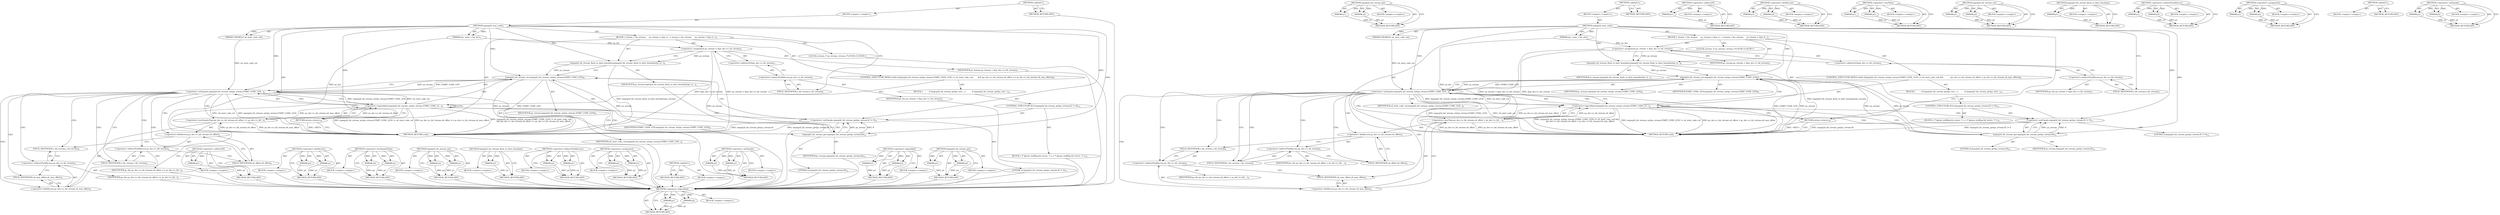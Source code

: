 digraph "&lt;operator&gt;.notEquals" {
vulnerable_89 [label=<(METHOD,&lt;operator&gt;.logicalAnd)>];
vulnerable_90 [label=<(PARAM,p1)>];
vulnerable_91 [label=<(PARAM,p2)>];
vulnerable_92 [label=<(BLOCK,&lt;empty&gt;,&lt;empty&gt;)>];
vulnerable_93 [label=<(METHOD_RETURN,ANY)>];
vulnerable_114 [label=<(METHOD,impeg2d_bit_stream_get)>];
vulnerable_115 [label=<(PARAM,p1)>];
vulnerable_116 [label=<(PARAM,p2)>];
vulnerable_117 [label=<(BLOCK,&lt;empty&gt;,&lt;empty&gt;)>];
vulnerable_118 [label=<(METHOD_RETURN,ANY)>];
vulnerable_6 [label=<(METHOD,&lt;global&gt;)<SUB>1</SUB>>];
vulnerable_7 [label=<(BLOCK,&lt;empty&gt;,&lt;empty&gt;)<SUB>1</SUB>>];
vulnerable_8 [label=<(METHOD,impeg2d_next_code)<SUB>1</SUB>>];
vulnerable_9 [label=<(PARAM,dec_state_t *ps_dec)<SUB>1</SUB>>];
vulnerable_10 [label=<(PARAM,UWORD32 u4_start_code_val)<SUB>1</SUB>>];
vulnerable_11 [label=<(BLOCK,{
 stream_t *ps_stream;

     ps_stream = &amp;ps_d...,{
 stream_t *ps_stream;

     ps_stream = &amp;ps_d...)<SUB>2</SUB>>];
vulnerable_12 [label="<(LOCAL,stream_t* ps_stream: stream_t*)<SUB>3</SUB>>"];
vulnerable_13 [label=<(&lt;operator&gt;.assignment,ps_stream = &amp;ps_dec-&gt;s_bit_stream)<SUB>5</SUB>>];
vulnerable_14 [label=<(IDENTIFIER,ps_stream,ps_stream = &amp;ps_dec-&gt;s_bit_stream)<SUB>5</SUB>>];
vulnerable_15 [label=<(&lt;operator&gt;.addressOf,&amp;ps_dec-&gt;s_bit_stream)<SUB>5</SUB>>];
vulnerable_16 [label=<(&lt;operator&gt;.indirectFieldAccess,ps_dec-&gt;s_bit_stream)<SUB>5</SUB>>];
vulnerable_17 [label=<(IDENTIFIER,ps_dec,ps_stream = &amp;ps_dec-&gt;s_bit_stream)<SUB>5</SUB>>];
vulnerable_18 [label=<(FIELD_IDENTIFIER,s_bit_stream,s_bit_stream)<SUB>5</SUB>>];
vulnerable_19 [label=<(impeg2d_bit_stream_flush_to_byte_boundary,impeg2d_bit_stream_flush_to_byte_boundary(ps_st...)<SUB>6</SUB>>];
vulnerable_20 [label=<(IDENTIFIER,ps_stream,impeg2d_bit_stream_flush_to_byte_boundary(ps_st...)<SUB>6</SUB>>];
vulnerable_21 [label=<(CONTROL_STRUCTURE,WHILE,while ((impeg2d_bit_stream_nxt(ps_stream,START_CODE_LEN) != u4_start_code_val)
        &amp;&amp; (ps_dec-&gt;s_bit_stream.u4_offset &lt;= ps_dec-&gt;s_bit_stream.u4_max_offset)))<SUB>8</SUB>>];
vulnerable_22 [label=<(&lt;operator&gt;.logicalAnd,(impeg2d_bit_stream_nxt(ps_stream,START_CODE_LE...)<SUB>8</SUB>>];
vulnerable_23 [label=<(&lt;operator&gt;.notEquals,impeg2d_bit_stream_nxt(ps_stream,START_CODE_LEN...)<SUB>8</SUB>>];
vulnerable_24 [label=<(impeg2d_bit_stream_nxt,impeg2d_bit_stream_nxt(ps_stream,START_CODE_LEN))<SUB>8</SUB>>];
vulnerable_25 [label=<(IDENTIFIER,ps_stream,impeg2d_bit_stream_nxt(ps_stream,START_CODE_LEN))<SUB>8</SUB>>];
vulnerable_26 [label=<(IDENTIFIER,START_CODE_LEN,impeg2d_bit_stream_nxt(ps_stream,START_CODE_LEN))<SUB>8</SUB>>];
vulnerable_27 [label=<(IDENTIFIER,u4_start_code_val,impeg2d_bit_stream_nxt(ps_stream,START_CODE_LEN...)<SUB>8</SUB>>];
vulnerable_28 [label=<(&lt;operator&gt;.lessEqualsThan,ps_dec-&gt;s_bit_stream.u4_offset &lt;= ps_dec-&gt;s_bit...)<SUB>9</SUB>>];
vulnerable_29 [label=<(&lt;operator&gt;.fieldAccess,ps_dec-&gt;s_bit_stream.u4_offset)<SUB>9</SUB>>];
vulnerable_30 [label=<(&lt;operator&gt;.indirectFieldAccess,ps_dec-&gt;s_bit_stream)<SUB>9</SUB>>];
vulnerable_31 [label=<(IDENTIFIER,ps_dec,ps_dec-&gt;s_bit_stream.u4_offset &lt;= ps_dec-&gt;s_bit...)<SUB>9</SUB>>];
vulnerable_32 [label=<(FIELD_IDENTIFIER,s_bit_stream,s_bit_stream)<SUB>9</SUB>>];
vulnerable_33 [label=<(FIELD_IDENTIFIER,u4_offset,u4_offset)<SUB>9</SUB>>];
vulnerable_34 [label=<(&lt;operator&gt;.fieldAccess,ps_dec-&gt;s_bit_stream.u4_max_offset)<SUB>9</SUB>>];
vulnerable_35 [label=<(&lt;operator&gt;.indirectFieldAccess,ps_dec-&gt;s_bit_stream)<SUB>9</SUB>>];
vulnerable_36 [label=<(IDENTIFIER,ps_dec,ps_dec-&gt;s_bit_stream.u4_offset &lt;= ps_dec-&gt;s_bit...)<SUB>9</SUB>>];
vulnerable_37 [label=<(FIELD_IDENTIFIER,s_bit_stream,s_bit_stream)<SUB>9</SUB>>];
vulnerable_38 [label=<(FIELD_IDENTIFIER,u4_max_offset,u4_max_offset)<SUB>9</SUB>>];
vulnerable_39 [label=<(BLOCK,{
 
         if (impeg2d_bit_stream_get(ps_stre...,{
 
         if (impeg2d_bit_stream_get(ps_stre...)<SUB>10</SUB>>];
vulnerable_40 [label=<(CONTROL_STRUCTURE,IF,if (impeg2d_bit_stream_get(ps_stream,8) != 0))<SUB>12</SUB>>];
vulnerable_41 [label=<(&lt;operator&gt;.notEquals,impeg2d_bit_stream_get(ps_stream,8) != 0)<SUB>12</SUB>>];
vulnerable_42 [label=<(impeg2d_bit_stream_get,impeg2d_bit_stream_get(ps_stream,8))<SUB>12</SUB>>];
vulnerable_43 [label=<(IDENTIFIER,ps_stream,impeg2d_bit_stream_get(ps_stream,8))<SUB>12</SUB>>];
vulnerable_44 [label=<(LITERAL,8,impeg2d_bit_stream_get(ps_stream,8))<SUB>12</SUB>>];
vulnerable_45 [label=<(LITERAL,0,impeg2d_bit_stream_get(ps_stream,8) != 0)<SUB>12</SUB>>];
vulnerable_46 [label=<(BLOCK,{
 /* Ignore stuffing bit errors. */
 },{
 /* Ignore stuffing bit errors. */
 })<SUB>13</SUB>>];
vulnerable_47 [label=<(RETURN,return;,return;)<SUB>18</SUB>>];
vulnerable_48 [label=<(METHOD_RETURN,void)<SUB>1</SUB>>];
vulnerable_50 [label=<(METHOD_RETURN,ANY)<SUB>1</SUB>>];
vulnerable_76 [label=<(METHOD,&lt;operator&gt;.addressOf)>];
vulnerable_77 [label=<(PARAM,p1)>];
vulnerable_78 [label=<(BLOCK,&lt;empty&gt;,&lt;empty&gt;)>];
vulnerable_79 [label=<(METHOD_RETURN,ANY)>];
vulnerable_109 [label=<(METHOD,&lt;operator&gt;.fieldAccess)>];
vulnerable_110 [label=<(PARAM,p1)>];
vulnerable_111 [label=<(PARAM,p2)>];
vulnerable_112 [label=<(BLOCK,&lt;empty&gt;,&lt;empty&gt;)>];
vulnerable_113 [label=<(METHOD_RETURN,ANY)>];
vulnerable_104 [label=<(METHOD,&lt;operator&gt;.lessEqualsThan)>];
vulnerable_105 [label=<(PARAM,p1)>];
vulnerable_106 [label=<(PARAM,p2)>];
vulnerable_107 [label=<(BLOCK,&lt;empty&gt;,&lt;empty&gt;)>];
vulnerable_108 [label=<(METHOD_RETURN,ANY)>];
vulnerable_99 [label=<(METHOD,impeg2d_bit_stream_nxt)>];
vulnerable_100 [label=<(PARAM,p1)>];
vulnerable_101 [label=<(PARAM,p2)>];
vulnerable_102 [label=<(BLOCK,&lt;empty&gt;,&lt;empty&gt;)>];
vulnerable_103 [label=<(METHOD_RETURN,ANY)>];
vulnerable_85 [label=<(METHOD,impeg2d_bit_stream_flush_to_byte_boundary)>];
vulnerable_86 [label=<(PARAM,p1)>];
vulnerable_87 [label=<(BLOCK,&lt;empty&gt;,&lt;empty&gt;)>];
vulnerable_88 [label=<(METHOD_RETURN,ANY)>];
vulnerable_80 [label=<(METHOD,&lt;operator&gt;.indirectFieldAccess)>];
vulnerable_81 [label=<(PARAM,p1)>];
vulnerable_82 [label=<(PARAM,p2)>];
vulnerable_83 [label=<(BLOCK,&lt;empty&gt;,&lt;empty&gt;)>];
vulnerable_84 [label=<(METHOD_RETURN,ANY)>];
vulnerable_71 [label=<(METHOD,&lt;operator&gt;.assignment)>];
vulnerable_72 [label=<(PARAM,p1)>];
vulnerable_73 [label=<(PARAM,p2)>];
vulnerable_74 [label=<(BLOCK,&lt;empty&gt;,&lt;empty&gt;)>];
vulnerable_75 [label=<(METHOD_RETURN,ANY)>];
vulnerable_65 [label=<(METHOD,&lt;global&gt;)<SUB>1</SUB>>];
vulnerable_66 [label=<(BLOCK,&lt;empty&gt;,&lt;empty&gt;)>];
vulnerable_67 [label=<(METHOD_RETURN,ANY)>];
vulnerable_94 [label=<(METHOD,&lt;operator&gt;.notEquals)>];
vulnerable_95 [label=<(PARAM,p1)>];
vulnerable_96 [label=<(PARAM,p2)>];
vulnerable_97 [label=<(BLOCK,&lt;empty&gt;,&lt;empty&gt;)>];
vulnerable_98 [label=<(METHOD_RETURN,ANY)>];
fixed_89 [label=<(METHOD,&lt;operator&gt;.logicalAnd)>];
fixed_90 [label=<(PARAM,p1)>];
fixed_91 [label=<(PARAM,p2)>];
fixed_92 [label=<(BLOCK,&lt;empty&gt;,&lt;empty&gt;)>];
fixed_93 [label=<(METHOD_RETURN,ANY)>];
fixed_114 [label=<(METHOD,impeg2d_bit_stream_get)>];
fixed_115 [label=<(PARAM,p1)>];
fixed_116 [label=<(PARAM,p2)>];
fixed_117 [label=<(BLOCK,&lt;empty&gt;,&lt;empty&gt;)>];
fixed_118 [label=<(METHOD_RETURN,ANY)>];
fixed_6 [label=<(METHOD,&lt;global&gt;)<SUB>1</SUB>>];
fixed_7 [label=<(BLOCK,&lt;empty&gt;,&lt;empty&gt;)<SUB>1</SUB>>];
fixed_8 [label=<(METHOD,impeg2d_next_code)<SUB>1</SUB>>];
fixed_9 [label=<(PARAM,dec_state_t *ps_dec)<SUB>1</SUB>>];
fixed_10 [label=<(PARAM,UWORD32 u4_start_code_val)<SUB>1</SUB>>];
fixed_11 [label=<(BLOCK,{
 stream_t *ps_stream;

     ps_stream = &amp;ps_d...,{
 stream_t *ps_stream;

     ps_stream = &amp;ps_d...)<SUB>2</SUB>>];
fixed_12 [label="<(LOCAL,stream_t* ps_stream: stream_t*)<SUB>3</SUB>>"];
fixed_13 [label=<(&lt;operator&gt;.assignment,ps_stream = &amp;ps_dec-&gt;s_bit_stream)<SUB>5</SUB>>];
fixed_14 [label=<(IDENTIFIER,ps_stream,ps_stream = &amp;ps_dec-&gt;s_bit_stream)<SUB>5</SUB>>];
fixed_15 [label=<(&lt;operator&gt;.addressOf,&amp;ps_dec-&gt;s_bit_stream)<SUB>5</SUB>>];
fixed_16 [label=<(&lt;operator&gt;.indirectFieldAccess,ps_dec-&gt;s_bit_stream)<SUB>5</SUB>>];
fixed_17 [label=<(IDENTIFIER,ps_dec,ps_stream = &amp;ps_dec-&gt;s_bit_stream)<SUB>5</SUB>>];
fixed_18 [label=<(FIELD_IDENTIFIER,s_bit_stream,s_bit_stream)<SUB>5</SUB>>];
fixed_19 [label=<(impeg2d_bit_stream_flush_to_byte_boundary,impeg2d_bit_stream_flush_to_byte_boundary(ps_st...)<SUB>6</SUB>>];
fixed_20 [label=<(IDENTIFIER,ps_stream,impeg2d_bit_stream_flush_to_byte_boundary(ps_st...)<SUB>6</SUB>>];
fixed_21 [label=<(CONTROL_STRUCTURE,WHILE,while ((impeg2d_bit_stream_nxt(ps_stream,START_CODE_LEN) != u4_start_code_val) &amp;&amp;
            (ps_dec-&gt;s_bit_stream.u4_offset &lt; ps_dec-&gt;s_bit_stream.u4_max_offset)))<SUB>8</SUB>>];
fixed_22 [label=<(&lt;operator&gt;.logicalAnd,(impeg2d_bit_stream_nxt(ps_stream,START_CODE_LE...)<SUB>8</SUB>>];
fixed_23 [label=<(&lt;operator&gt;.notEquals,impeg2d_bit_stream_nxt(ps_stream,START_CODE_LEN...)<SUB>8</SUB>>];
fixed_24 [label=<(impeg2d_bit_stream_nxt,impeg2d_bit_stream_nxt(ps_stream,START_CODE_LEN))<SUB>8</SUB>>];
fixed_25 [label=<(IDENTIFIER,ps_stream,impeg2d_bit_stream_nxt(ps_stream,START_CODE_LEN))<SUB>8</SUB>>];
fixed_26 [label=<(IDENTIFIER,START_CODE_LEN,impeg2d_bit_stream_nxt(ps_stream,START_CODE_LEN))<SUB>8</SUB>>];
fixed_27 [label=<(IDENTIFIER,u4_start_code_val,impeg2d_bit_stream_nxt(ps_stream,START_CODE_LEN...)<SUB>8</SUB>>];
fixed_28 [label=<(&lt;operator&gt;.lessThan,ps_dec-&gt;s_bit_stream.u4_offset &lt; ps_dec-&gt;s_bit_...)<SUB>9</SUB>>];
fixed_29 [label=<(&lt;operator&gt;.fieldAccess,ps_dec-&gt;s_bit_stream.u4_offset)<SUB>9</SUB>>];
fixed_30 [label=<(&lt;operator&gt;.indirectFieldAccess,ps_dec-&gt;s_bit_stream)<SUB>9</SUB>>];
fixed_31 [label=<(IDENTIFIER,ps_dec,ps_dec-&gt;s_bit_stream.u4_offset &lt; ps_dec-&gt;s_bit_...)<SUB>9</SUB>>];
fixed_32 [label=<(FIELD_IDENTIFIER,s_bit_stream,s_bit_stream)<SUB>9</SUB>>];
fixed_33 [label=<(FIELD_IDENTIFIER,u4_offset,u4_offset)<SUB>9</SUB>>];
fixed_34 [label=<(&lt;operator&gt;.fieldAccess,ps_dec-&gt;s_bit_stream.u4_max_offset)<SUB>9</SUB>>];
fixed_35 [label=<(&lt;operator&gt;.indirectFieldAccess,ps_dec-&gt;s_bit_stream)<SUB>9</SUB>>];
fixed_36 [label=<(IDENTIFIER,ps_dec,ps_dec-&gt;s_bit_stream.u4_offset &lt; ps_dec-&gt;s_bit_...)<SUB>9</SUB>>];
fixed_37 [label=<(FIELD_IDENTIFIER,s_bit_stream,s_bit_stream)<SUB>9</SUB>>];
fixed_38 [label=<(FIELD_IDENTIFIER,u4_max_offset,u4_max_offset)<SUB>9</SUB>>];
fixed_39 [label=<(BLOCK,{
 
         if (impeg2d_bit_stream_get(ps_stre...,{
 
         if (impeg2d_bit_stream_get(ps_stre...)<SUB>10</SUB>>];
fixed_40 [label=<(CONTROL_STRUCTURE,IF,if (impeg2d_bit_stream_get(ps_stream,8) != 0))<SUB>12</SUB>>];
fixed_41 [label=<(&lt;operator&gt;.notEquals,impeg2d_bit_stream_get(ps_stream,8) != 0)<SUB>12</SUB>>];
fixed_42 [label=<(impeg2d_bit_stream_get,impeg2d_bit_stream_get(ps_stream,8))<SUB>12</SUB>>];
fixed_43 [label=<(IDENTIFIER,ps_stream,impeg2d_bit_stream_get(ps_stream,8))<SUB>12</SUB>>];
fixed_44 [label=<(LITERAL,8,impeg2d_bit_stream_get(ps_stream,8))<SUB>12</SUB>>];
fixed_45 [label=<(LITERAL,0,impeg2d_bit_stream_get(ps_stream,8) != 0)<SUB>12</SUB>>];
fixed_46 [label=<(BLOCK,{
 /* Ignore stuffing bit errors. */
 },{
 /* Ignore stuffing bit errors. */
 })<SUB>13</SUB>>];
fixed_47 [label=<(RETURN,return;,return;)<SUB>18</SUB>>];
fixed_48 [label=<(METHOD_RETURN,void)<SUB>1</SUB>>];
fixed_50 [label=<(METHOD_RETURN,ANY)<SUB>1</SUB>>];
fixed_76 [label=<(METHOD,&lt;operator&gt;.addressOf)>];
fixed_77 [label=<(PARAM,p1)>];
fixed_78 [label=<(BLOCK,&lt;empty&gt;,&lt;empty&gt;)>];
fixed_79 [label=<(METHOD_RETURN,ANY)>];
fixed_109 [label=<(METHOD,&lt;operator&gt;.fieldAccess)>];
fixed_110 [label=<(PARAM,p1)>];
fixed_111 [label=<(PARAM,p2)>];
fixed_112 [label=<(BLOCK,&lt;empty&gt;,&lt;empty&gt;)>];
fixed_113 [label=<(METHOD_RETURN,ANY)>];
fixed_104 [label=<(METHOD,&lt;operator&gt;.lessThan)>];
fixed_105 [label=<(PARAM,p1)>];
fixed_106 [label=<(PARAM,p2)>];
fixed_107 [label=<(BLOCK,&lt;empty&gt;,&lt;empty&gt;)>];
fixed_108 [label=<(METHOD_RETURN,ANY)>];
fixed_99 [label=<(METHOD,impeg2d_bit_stream_nxt)>];
fixed_100 [label=<(PARAM,p1)>];
fixed_101 [label=<(PARAM,p2)>];
fixed_102 [label=<(BLOCK,&lt;empty&gt;,&lt;empty&gt;)>];
fixed_103 [label=<(METHOD_RETURN,ANY)>];
fixed_85 [label=<(METHOD,impeg2d_bit_stream_flush_to_byte_boundary)>];
fixed_86 [label=<(PARAM,p1)>];
fixed_87 [label=<(BLOCK,&lt;empty&gt;,&lt;empty&gt;)>];
fixed_88 [label=<(METHOD_RETURN,ANY)>];
fixed_80 [label=<(METHOD,&lt;operator&gt;.indirectFieldAccess)>];
fixed_81 [label=<(PARAM,p1)>];
fixed_82 [label=<(PARAM,p2)>];
fixed_83 [label=<(BLOCK,&lt;empty&gt;,&lt;empty&gt;)>];
fixed_84 [label=<(METHOD_RETURN,ANY)>];
fixed_71 [label=<(METHOD,&lt;operator&gt;.assignment)>];
fixed_72 [label=<(PARAM,p1)>];
fixed_73 [label=<(PARAM,p2)>];
fixed_74 [label=<(BLOCK,&lt;empty&gt;,&lt;empty&gt;)>];
fixed_75 [label=<(METHOD_RETURN,ANY)>];
fixed_65 [label=<(METHOD,&lt;global&gt;)<SUB>1</SUB>>];
fixed_66 [label=<(BLOCK,&lt;empty&gt;,&lt;empty&gt;)>];
fixed_67 [label=<(METHOD_RETURN,ANY)>];
fixed_94 [label=<(METHOD,&lt;operator&gt;.notEquals)>];
fixed_95 [label=<(PARAM,p1)>];
fixed_96 [label=<(PARAM,p2)>];
fixed_97 [label=<(BLOCK,&lt;empty&gt;,&lt;empty&gt;)>];
fixed_98 [label=<(METHOD_RETURN,ANY)>];
vulnerable_89 -> vulnerable_90  [key=0, label="AST: "];
vulnerable_89 -> vulnerable_90  [key=1, label="DDG: "];
vulnerable_89 -> vulnerable_92  [key=0, label="AST: "];
vulnerable_89 -> vulnerable_91  [key=0, label="AST: "];
vulnerable_89 -> vulnerable_91  [key=1, label="DDG: "];
vulnerable_89 -> vulnerable_93  [key=0, label="AST: "];
vulnerable_89 -> vulnerable_93  [key=1, label="CFG: "];
vulnerable_90 -> vulnerable_93  [key=0, label="DDG: p1"];
vulnerable_91 -> vulnerable_93  [key=0, label="DDG: p2"];
vulnerable_92 -> fixed_89  [key=0];
vulnerable_93 -> fixed_89  [key=0];
vulnerable_114 -> vulnerable_115  [key=0, label="AST: "];
vulnerable_114 -> vulnerable_115  [key=1, label="DDG: "];
vulnerable_114 -> vulnerable_117  [key=0, label="AST: "];
vulnerable_114 -> vulnerable_116  [key=0, label="AST: "];
vulnerable_114 -> vulnerable_116  [key=1, label="DDG: "];
vulnerable_114 -> vulnerable_118  [key=0, label="AST: "];
vulnerable_114 -> vulnerable_118  [key=1, label="CFG: "];
vulnerable_115 -> vulnerable_118  [key=0, label="DDG: p1"];
vulnerable_116 -> vulnerable_118  [key=0, label="DDG: p2"];
vulnerable_117 -> fixed_89  [key=0];
vulnerable_118 -> fixed_89  [key=0];
vulnerable_6 -> vulnerable_7  [key=0, label="AST: "];
vulnerable_6 -> vulnerable_50  [key=0, label="AST: "];
vulnerable_6 -> vulnerable_50  [key=1, label="CFG: "];
vulnerable_7 -> vulnerable_8  [key=0, label="AST: "];
vulnerable_8 -> vulnerable_9  [key=0, label="AST: "];
vulnerable_8 -> vulnerable_9  [key=1, label="DDG: "];
vulnerable_8 -> vulnerable_10  [key=0, label="AST: "];
vulnerable_8 -> vulnerable_10  [key=1, label="DDG: "];
vulnerable_8 -> vulnerable_11  [key=0, label="AST: "];
vulnerable_8 -> vulnerable_48  [key=0, label="AST: "];
vulnerable_8 -> vulnerable_18  [key=0, label="CFG: "];
vulnerable_8 -> vulnerable_47  [key=0, label="DDG: "];
vulnerable_8 -> vulnerable_19  [key=0, label="DDG: "];
vulnerable_8 -> vulnerable_23  [key=0, label="DDG: "];
vulnerable_8 -> vulnerable_24  [key=0, label="DDG: "];
vulnerable_8 -> vulnerable_41  [key=0, label="DDG: "];
vulnerable_8 -> vulnerable_42  [key=0, label="DDG: "];
vulnerable_9 -> vulnerable_48  [key=0, label="DDG: ps_dec"];
vulnerable_9 -> vulnerable_13  [key=0, label="DDG: ps_dec"];
vulnerable_10 -> vulnerable_23  [key=0, label="DDG: u4_start_code_val"];
vulnerable_11 -> vulnerable_12  [key=0, label="AST: "];
vulnerable_11 -> vulnerable_13  [key=0, label="AST: "];
vulnerable_11 -> vulnerable_19  [key=0, label="AST: "];
vulnerable_11 -> vulnerable_21  [key=0, label="AST: "];
vulnerable_11 -> vulnerable_47  [key=0, label="AST: "];
vulnerable_12 -> fixed_89  [key=0];
vulnerable_13 -> vulnerable_14  [key=0, label="AST: "];
vulnerable_13 -> vulnerable_15  [key=0, label="AST: "];
vulnerable_13 -> vulnerable_19  [key=0, label="CFG: "];
vulnerable_13 -> vulnerable_19  [key=1, label="DDG: ps_stream"];
vulnerable_13 -> vulnerable_48  [key=0, label="DDG: &amp;ps_dec-&gt;s_bit_stream"];
vulnerable_13 -> vulnerable_48  [key=1, label="DDG: ps_stream = &amp;ps_dec-&gt;s_bit_stream"];
vulnerable_14 -> fixed_89  [key=0];
vulnerable_15 -> vulnerable_16  [key=0, label="AST: "];
vulnerable_15 -> vulnerable_13  [key=0, label="CFG: "];
vulnerable_16 -> vulnerable_17  [key=0, label="AST: "];
vulnerable_16 -> vulnerable_18  [key=0, label="AST: "];
vulnerable_16 -> vulnerable_15  [key=0, label="CFG: "];
vulnerable_17 -> fixed_89  [key=0];
vulnerable_18 -> vulnerable_16  [key=0, label="CFG: "];
vulnerable_19 -> vulnerable_20  [key=0, label="AST: "];
vulnerable_19 -> vulnerable_24  [key=0, label="CFG: "];
vulnerable_19 -> vulnerable_24  [key=1, label="DDG: ps_stream"];
vulnerable_19 -> vulnerable_48  [key=0, label="DDG: impeg2d_bit_stream_flush_to_byte_boundary(ps_stream)"];
vulnerable_20 -> fixed_89  [key=0];
vulnerable_21 -> vulnerable_22  [key=0, label="AST: "];
vulnerable_21 -> vulnerable_39  [key=0, label="AST: "];
vulnerable_22 -> vulnerable_23  [key=0, label="AST: "];
vulnerable_22 -> vulnerable_23  [key=1, label="CDG: "];
vulnerable_22 -> vulnerable_28  [key=0, label="AST: "];
vulnerable_22 -> vulnerable_47  [key=0, label="CFG: "];
vulnerable_22 -> vulnerable_42  [key=0, label="CFG: "];
vulnerable_22 -> vulnerable_42  [key=1, label="CDG: "];
vulnerable_22 -> vulnerable_48  [key=0, label="DDG: impeg2d_bit_stream_nxt(ps_stream,START_CODE_LEN) != u4_start_code_val"];
vulnerable_22 -> vulnerable_48  [key=1, label="DDG: ps_dec-&gt;s_bit_stream.u4_offset &lt;= ps_dec-&gt;s_bit_stream.u4_max_offset"];
vulnerable_22 -> vulnerable_48  [key=2, label="DDG: (impeg2d_bit_stream_nxt(ps_stream,START_CODE_LEN) != u4_start_code_val)
        &amp;&amp; (ps_dec-&gt;s_bit_stream.u4_offset &lt;= ps_dec-&gt;s_bit_stream.u4_max_offset)"];
vulnerable_22 -> vulnerable_24  [key=0, label="CDG: "];
vulnerable_22 -> vulnerable_22  [key=0, label="CDG: "];
vulnerable_22 -> vulnerable_41  [key=0, label="CDG: "];
vulnerable_23 -> vulnerable_24  [key=0, label="AST: "];
vulnerable_23 -> vulnerable_27  [key=0, label="AST: "];
vulnerable_23 -> vulnerable_22  [key=0, label="CFG: "];
vulnerable_23 -> vulnerable_22  [key=1, label="DDG: impeg2d_bit_stream_nxt(ps_stream,START_CODE_LEN)"];
vulnerable_23 -> vulnerable_22  [key=2, label="DDG: u4_start_code_val"];
vulnerable_23 -> vulnerable_32  [key=0, label="CFG: "];
vulnerable_23 -> vulnerable_32  [key=1, label="CDG: "];
vulnerable_23 -> vulnerable_48  [key=0, label="DDG: impeg2d_bit_stream_nxt(ps_stream,START_CODE_LEN)"];
vulnerable_23 -> vulnerable_48  [key=1, label="DDG: u4_start_code_val"];
vulnerable_23 -> vulnerable_30  [key=0, label="CDG: "];
vulnerable_23 -> vulnerable_29  [key=0, label="CDG: "];
vulnerable_23 -> vulnerable_34  [key=0, label="CDG: "];
vulnerable_23 -> vulnerable_33  [key=0, label="CDG: "];
vulnerable_23 -> vulnerable_28  [key=0, label="CDG: "];
vulnerable_23 -> vulnerable_35  [key=0, label="CDG: "];
vulnerable_23 -> vulnerable_37  [key=0, label="CDG: "];
vulnerable_23 -> vulnerable_38  [key=0, label="CDG: "];
vulnerable_24 -> vulnerable_25  [key=0, label="AST: "];
vulnerable_24 -> vulnerable_26  [key=0, label="AST: "];
vulnerable_24 -> vulnerable_23  [key=0, label="CFG: "];
vulnerable_24 -> vulnerable_23  [key=1, label="DDG: ps_stream"];
vulnerable_24 -> vulnerable_23  [key=2, label="DDG: START_CODE_LEN"];
vulnerable_24 -> vulnerable_48  [key=0, label="DDG: ps_stream"];
vulnerable_24 -> vulnerable_48  [key=1, label="DDG: START_CODE_LEN"];
vulnerable_24 -> vulnerable_42  [key=0, label="DDG: ps_stream"];
vulnerable_25 -> fixed_89  [key=0];
vulnerable_26 -> fixed_89  [key=0];
vulnerable_27 -> fixed_89  [key=0];
vulnerable_28 -> vulnerable_29  [key=0, label="AST: "];
vulnerable_28 -> vulnerable_34  [key=0, label="AST: "];
vulnerable_28 -> vulnerable_22  [key=0, label="CFG: "];
vulnerable_28 -> vulnerable_22  [key=1, label="DDG: ps_dec-&gt;s_bit_stream.u4_offset"];
vulnerable_28 -> vulnerable_22  [key=2, label="DDG: ps_dec-&gt;s_bit_stream.u4_max_offset"];
vulnerable_28 -> vulnerable_48  [key=0, label="DDG: ps_dec-&gt;s_bit_stream.u4_offset"];
vulnerable_28 -> vulnerable_48  [key=1, label="DDG: ps_dec-&gt;s_bit_stream.u4_max_offset"];
vulnerable_29 -> vulnerable_30  [key=0, label="AST: "];
vulnerable_29 -> vulnerable_33  [key=0, label="AST: "];
vulnerable_29 -> vulnerable_37  [key=0, label="CFG: "];
vulnerable_30 -> vulnerable_31  [key=0, label="AST: "];
vulnerable_30 -> vulnerable_32  [key=0, label="AST: "];
vulnerable_30 -> vulnerable_33  [key=0, label="CFG: "];
vulnerable_31 -> fixed_89  [key=0];
vulnerable_32 -> vulnerable_30  [key=0, label="CFG: "];
vulnerable_33 -> vulnerable_29  [key=0, label="CFG: "];
vulnerable_34 -> vulnerable_35  [key=0, label="AST: "];
vulnerable_34 -> vulnerable_38  [key=0, label="AST: "];
vulnerable_34 -> vulnerable_28  [key=0, label="CFG: "];
vulnerable_35 -> vulnerable_36  [key=0, label="AST: "];
vulnerable_35 -> vulnerable_37  [key=0, label="AST: "];
vulnerable_35 -> vulnerable_38  [key=0, label="CFG: "];
vulnerable_36 -> fixed_89  [key=0];
vulnerable_37 -> vulnerable_35  [key=0, label="CFG: "];
vulnerable_38 -> vulnerable_34  [key=0, label="CFG: "];
vulnerable_39 -> vulnerable_40  [key=0, label="AST: "];
vulnerable_40 -> vulnerable_41  [key=0, label="AST: "];
vulnerable_40 -> vulnerable_46  [key=0, label="AST: "];
vulnerable_41 -> vulnerable_42  [key=0, label="AST: "];
vulnerable_41 -> vulnerable_45  [key=0, label="AST: "];
vulnerable_41 -> vulnerable_24  [key=0, label="CFG: "];
vulnerable_41 -> vulnerable_48  [key=0, label="DDG: impeg2d_bit_stream_get(ps_stream,8)"];
vulnerable_41 -> vulnerable_48  [key=1, label="DDG: impeg2d_bit_stream_get(ps_stream,8) != 0"];
vulnerable_42 -> vulnerable_43  [key=0, label="AST: "];
vulnerable_42 -> vulnerable_44  [key=0, label="AST: "];
vulnerable_42 -> vulnerable_41  [key=0, label="CFG: "];
vulnerable_42 -> vulnerable_41  [key=1, label="DDG: ps_stream"];
vulnerable_42 -> vulnerable_41  [key=2, label="DDG: 8"];
vulnerable_42 -> vulnerable_24  [key=0, label="DDG: ps_stream"];
vulnerable_43 -> fixed_89  [key=0];
vulnerable_44 -> fixed_89  [key=0];
vulnerable_45 -> fixed_89  [key=0];
vulnerable_46 -> fixed_89  [key=0];
vulnerable_47 -> vulnerable_48  [key=0, label="CFG: "];
vulnerable_47 -> vulnerable_48  [key=1, label="DDG: &lt;RET&gt;"];
vulnerable_48 -> fixed_89  [key=0];
vulnerable_50 -> fixed_89  [key=0];
vulnerable_76 -> vulnerable_77  [key=0, label="AST: "];
vulnerable_76 -> vulnerable_77  [key=1, label="DDG: "];
vulnerable_76 -> vulnerable_78  [key=0, label="AST: "];
vulnerable_76 -> vulnerable_79  [key=0, label="AST: "];
vulnerable_76 -> vulnerable_79  [key=1, label="CFG: "];
vulnerable_77 -> vulnerable_79  [key=0, label="DDG: p1"];
vulnerable_78 -> fixed_89  [key=0];
vulnerable_79 -> fixed_89  [key=0];
vulnerable_109 -> vulnerable_110  [key=0, label="AST: "];
vulnerable_109 -> vulnerable_110  [key=1, label="DDG: "];
vulnerable_109 -> vulnerable_112  [key=0, label="AST: "];
vulnerable_109 -> vulnerable_111  [key=0, label="AST: "];
vulnerable_109 -> vulnerable_111  [key=1, label="DDG: "];
vulnerable_109 -> vulnerable_113  [key=0, label="AST: "];
vulnerable_109 -> vulnerable_113  [key=1, label="CFG: "];
vulnerable_110 -> vulnerable_113  [key=0, label="DDG: p1"];
vulnerable_111 -> vulnerable_113  [key=0, label="DDG: p2"];
vulnerable_112 -> fixed_89  [key=0];
vulnerable_113 -> fixed_89  [key=0];
vulnerable_104 -> vulnerable_105  [key=0, label="AST: "];
vulnerable_104 -> vulnerable_105  [key=1, label="DDG: "];
vulnerable_104 -> vulnerable_107  [key=0, label="AST: "];
vulnerable_104 -> vulnerable_106  [key=0, label="AST: "];
vulnerable_104 -> vulnerable_106  [key=1, label="DDG: "];
vulnerable_104 -> vulnerable_108  [key=0, label="AST: "];
vulnerable_104 -> vulnerable_108  [key=1, label="CFG: "];
vulnerable_105 -> vulnerable_108  [key=0, label="DDG: p1"];
vulnerable_106 -> vulnerable_108  [key=0, label="DDG: p2"];
vulnerable_107 -> fixed_89  [key=0];
vulnerable_108 -> fixed_89  [key=0];
vulnerable_99 -> vulnerable_100  [key=0, label="AST: "];
vulnerable_99 -> vulnerable_100  [key=1, label="DDG: "];
vulnerable_99 -> vulnerable_102  [key=0, label="AST: "];
vulnerable_99 -> vulnerable_101  [key=0, label="AST: "];
vulnerable_99 -> vulnerable_101  [key=1, label="DDG: "];
vulnerable_99 -> vulnerable_103  [key=0, label="AST: "];
vulnerable_99 -> vulnerable_103  [key=1, label="CFG: "];
vulnerable_100 -> vulnerable_103  [key=0, label="DDG: p1"];
vulnerable_101 -> vulnerable_103  [key=0, label="DDG: p2"];
vulnerable_102 -> fixed_89  [key=0];
vulnerable_103 -> fixed_89  [key=0];
vulnerable_85 -> vulnerable_86  [key=0, label="AST: "];
vulnerable_85 -> vulnerable_86  [key=1, label="DDG: "];
vulnerable_85 -> vulnerable_87  [key=0, label="AST: "];
vulnerable_85 -> vulnerable_88  [key=0, label="AST: "];
vulnerable_85 -> vulnerable_88  [key=1, label="CFG: "];
vulnerable_86 -> vulnerable_88  [key=0, label="DDG: p1"];
vulnerable_87 -> fixed_89  [key=0];
vulnerable_88 -> fixed_89  [key=0];
vulnerable_80 -> vulnerable_81  [key=0, label="AST: "];
vulnerable_80 -> vulnerable_81  [key=1, label="DDG: "];
vulnerable_80 -> vulnerable_83  [key=0, label="AST: "];
vulnerable_80 -> vulnerable_82  [key=0, label="AST: "];
vulnerable_80 -> vulnerable_82  [key=1, label="DDG: "];
vulnerable_80 -> vulnerable_84  [key=0, label="AST: "];
vulnerable_80 -> vulnerable_84  [key=1, label="CFG: "];
vulnerable_81 -> vulnerable_84  [key=0, label="DDG: p1"];
vulnerable_82 -> vulnerable_84  [key=0, label="DDG: p2"];
vulnerable_83 -> fixed_89  [key=0];
vulnerable_84 -> fixed_89  [key=0];
vulnerable_71 -> vulnerable_72  [key=0, label="AST: "];
vulnerable_71 -> vulnerable_72  [key=1, label="DDG: "];
vulnerable_71 -> vulnerable_74  [key=0, label="AST: "];
vulnerable_71 -> vulnerable_73  [key=0, label="AST: "];
vulnerable_71 -> vulnerable_73  [key=1, label="DDG: "];
vulnerable_71 -> vulnerable_75  [key=0, label="AST: "];
vulnerable_71 -> vulnerable_75  [key=1, label="CFG: "];
vulnerable_72 -> vulnerable_75  [key=0, label="DDG: p1"];
vulnerable_73 -> vulnerable_75  [key=0, label="DDG: p2"];
vulnerable_74 -> fixed_89  [key=0];
vulnerable_75 -> fixed_89  [key=0];
vulnerable_65 -> vulnerable_66  [key=0, label="AST: "];
vulnerable_65 -> vulnerable_67  [key=0, label="AST: "];
vulnerable_65 -> vulnerable_67  [key=1, label="CFG: "];
vulnerable_66 -> fixed_89  [key=0];
vulnerable_67 -> fixed_89  [key=0];
vulnerable_94 -> vulnerable_95  [key=0, label="AST: "];
vulnerable_94 -> vulnerable_95  [key=1, label="DDG: "];
vulnerable_94 -> vulnerable_97  [key=0, label="AST: "];
vulnerable_94 -> vulnerable_96  [key=0, label="AST: "];
vulnerable_94 -> vulnerable_96  [key=1, label="DDG: "];
vulnerable_94 -> vulnerable_98  [key=0, label="AST: "];
vulnerable_94 -> vulnerable_98  [key=1, label="CFG: "];
vulnerable_95 -> vulnerable_98  [key=0, label="DDG: p1"];
vulnerable_96 -> vulnerable_98  [key=0, label="DDG: p2"];
vulnerable_97 -> fixed_89  [key=0];
vulnerable_98 -> fixed_89  [key=0];
fixed_89 -> fixed_90  [key=0, label="AST: "];
fixed_89 -> fixed_90  [key=1, label="DDG: "];
fixed_89 -> fixed_92  [key=0, label="AST: "];
fixed_89 -> fixed_91  [key=0, label="AST: "];
fixed_89 -> fixed_91  [key=1, label="DDG: "];
fixed_89 -> fixed_93  [key=0, label="AST: "];
fixed_89 -> fixed_93  [key=1, label="CFG: "];
fixed_90 -> fixed_93  [key=0, label="DDG: p1"];
fixed_91 -> fixed_93  [key=0, label="DDG: p2"];
fixed_114 -> fixed_115  [key=0, label="AST: "];
fixed_114 -> fixed_115  [key=1, label="DDG: "];
fixed_114 -> fixed_117  [key=0, label="AST: "];
fixed_114 -> fixed_116  [key=0, label="AST: "];
fixed_114 -> fixed_116  [key=1, label="DDG: "];
fixed_114 -> fixed_118  [key=0, label="AST: "];
fixed_114 -> fixed_118  [key=1, label="CFG: "];
fixed_115 -> fixed_118  [key=0, label="DDG: p1"];
fixed_116 -> fixed_118  [key=0, label="DDG: p2"];
fixed_6 -> fixed_7  [key=0, label="AST: "];
fixed_6 -> fixed_50  [key=0, label="AST: "];
fixed_6 -> fixed_50  [key=1, label="CFG: "];
fixed_7 -> fixed_8  [key=0, label="AST: "];
fixed_8 -> fixed_9  [key=0, label="AST: "];
fixed_8 -> fixed_9  [key=1, label="DDG: "];
fixed_8 -> fixed_10  [key=0, label="AST: "];
fixed_8 -> fixed_10  [key=1, label="DDG: "];
fixed_8 -> fixed_11  [key=0, label="AST: "];
fixed_8 -> fixed_48  [key=0, label="AST: "];
fixed_8 -> fixed_18  [key=0, label="CFG: "];
fixed_8 -> fixed_47  [key=0, label="DDG: "];
fixed_8 -> fixed_19  [key=0, label="DDG: "];
fixed_8 -> fixed_23  [key=0, label="DDG: "];
fixed_8 -> fixed_24  [key=0, label="DDG: "];
fixed_8 -> fixed_41  [key=0, label="DDG: "];
fixed_8 -> fixed_42  [key=0, label="DDG: "];
fixed_9 -> fixed_48  [key=0, label="DDG: ps_dec"];
fixed_9 -> fixed_13  [key=0, label="DDG: ps_dec"];
fixed_10 -> fixed_23  [key=0, label="DDG: u4_start_code_val"];
fixed_11 -> fixed_12  [key=0, label="AST: "];
fixed_11 -> fixed_13  [key=0, label="AST: "];
fixed_11 -> fixed_19  [key=0, label="AST: "];
fixed_11 -> fixed_21  [key=0, label="AST: "];
fixed_11 -> fixed_47  [key=0, label="AST: "];
fixed_13 -> fixed_14  [key=0, label="AST: "];
fixed_13 -> fixed_15  [key=0, label="AST: "];
fixed_13 -> fixed_19  [key=0, label="CFG: "];
fixed_13 -> fixed_19  [key=1, label="DDG: ps_stream"];
fixed_13 -> fixed_48  [key=0, label="DDG: &amp;ps_dec-&gt;s_bit_stream"];
fixed_13 -> fixed_48  [key=1, label="DDG: ps_stream = &amp;ps_dec-&gt;s_bit_stream"];
fixed_15 -> fixed_16  [key=0, label="AST: "];
fixed_15 -> fixed_13  [key=0, label="CFG: "];
fixed_16 -> fixed_17  [key=0, label="AST: "];
fixed_16 -> fixed_18  [key=0, label="AST: "];
fixed_16 -> fixed_15  [key=0, label="CFG: "];
fixed_18 -> fixed_16  [key=0, label="CFG: "];
fixed_19 -> fixed_20  [key=0, label="AST: "];
fixed_19 -> fixed_24  [key=0, label="CFG: "];
fixed_19 -> fixed_24  [key=1, label="DDG: ps_stream"];
fixed_19 -> fixed_48  [key=0, label="DDG: impeg2d_bit_stream_flush_to_byte_boundary(ps_stream)"];
fixed_21 -> fixed_22  [key=0, label="AST: "];
fixed_21 -> fixed_39  [key=0, label="AST: "];
fixed_22 -> fixed_23  [key=0, label="AST: "];
fixed_22 -> fixed_23  [key=1, label="CDG: "];
fixed_22 -> fixed_28  [key=0, label="AST: "];
fixed_22 -> fixed_47  [key=0, label="CFG: "];
fixed_22 -> fixed_42  [key=0, label="CFG: "];
fixed_22 -> fixed_42  [key=1, label="CDG: "];
fixed_22 -> fixed_48  [key=0, label="DDG: impeg2d_bit_stream_nxt(ps_stream,START_CODE_LEN) != u4_start_code_val"];
fixed_22 -> fixed_48  [key=1, label="DDG: ps_dec-&gt;s_bit_stream.u4_offset &lt; ps_dec-&gt;s_bit_stream.u4_max_offset"];
fixed_22 -> fixed_48  [key=2, label="DDG: (impeg2d_bit_stream_nxt(ps_stream,START_CODE_LEN) != u4_start_code_val) &amp;&amp;
            (ps_dec-&gt;s_bit_stream.u4_offset &lt; ps_dec-&gt;s_bit_stream.u4_max_offset)"];
fixed_22 -> fixed_24  [key=0, label="CDG: "];
fixed_22 -> fixed_22  [key=0, label="CDG: "];
fixed_22 -> fixed_41  [key=0, label="CDG: "];
fixed_23 -> fixed_24  [key=0, label="AST: "];
fixed_23 -> fixed_27  [key=0, label="AST: "];
fixed_23 -> fixed_22  [key=0, label="CFG: "];
fixed_23 -> fixed_22  [key=1, label="DDG: impeg2d_bit_stream_nxt(ps_stream,START_CODE_LEN)"];
fixed_23 -> fixed_22  [key=2, label="DDG: u4_start_code_val"];
fixed_23 -> fixed_32  [key=0, label="CFG: "];
fixed_23 -> fixed_32  [key=1, label="CDG: "];
fixed_23 -> fixed_48  [key=0, label="DDG: impeg2d_bit_stream_nxt(ps_stream,START_CODE_LEN)"];
fixed_23 -> fixed_48  [key=1, label="DDG: u4_start_code_val"];
fixed_23 -> fixed_30  [key=0, label="CDG: "];
fixed_23 -> fixed_29  [key=0, label="CDG: "];
fixed_23 -> fixed_34  [key=0, label="CDG: "];
fixed_23 -> fixed_33  [key=0, label="CDG: "];
fixed_23 -> fixed_28  [key=0, label="CDG: "];
fixed_23 -> fixed_35  [key=0, label="CDG: "];
fixed_23 -> fixed_37  [key=0, label="CDG: "];
fixed_23 -> fixed_38  [key=0, label="CDG: "];
fixed_24 -> fixed_25  [key=0, label="AST: "];
fixed_24 -> fixed_26  [key=0, label="AST: "];
fixed_24 -> fixed_23  [key=0, label="CFG: "];
fixed_24 -> fixed_23  [key=1, label="DDG: ps_stream"];
fixed_24 -> fixed_23  [key=2, label="DDG: START_CODE_LEN"];
fixed_24 -> fixed_48  [key=0, label="DDG: ps_stream"];
fixed_24 -> fixed_48  [key=1, label="DDG: START_CODE_LEN"];
fixed_24 -> fixed_42  [key=0, label="DDG: ps_stream"];
fixed_28 -> fixed_29  [key=0, label="AST: "];
fixed_28 -> fixed_34  [key=0, label="AST: "];
fixed_28 -> fixed_22  [key=0, label="CFG: "];
fixed_28 -> fixed_22  [key=1, label="DDG: ps_dec-&gt;s_bit_stream.u4_offset"];
fixed_28 -> fixed_22  [key=2, label="DDG: ps_dec-&gt;s_bit_stream.u4_max_offset"];
fixed_28 -> fixed_48  [key=0, label="DDG: ps_dec-&gt;s_bit_stream.u4_offset"];
fixed_28 -> fixed_48  [key=1, label="DDG: ps_dec-&gt;s_bit_stream.u4_max_offset"];
fixed_29 -> fixed_30  [key=0, label="AST: "];
fixed_29 -> fixed_33  [key=0, label="AST: "];
fixed_29 -> fixed_37  [key=0, label="CFG: "];
fixed_30 -> fixed_31  [key=0, label="AST: "];
fixed_30 -> fixed_32  [key=0, label="AST: "];
fixed_30 -> fixed_33  [key=0, label="CFG: "];
fixed_32 -> fixed_30  [key=0, label="CFG: "];
fixed_33 -> fixed_29  [key=0, label="CFG: "];
fixed_34 -> fixed_35  [key=0, label="AST: "];
fixed_34 -> fixed_38  [key=0, label="AST: "];
fixed_34 -> fixed_28  [key=0, label="CFG: "];
fixed_35 -> fixed_36  [key=0, label="AST: "];
fixed_35 -> fixed_37  [key=0, label="AST: "];
fixed_35 -> fixed_38  [key=0, label="CFG: "];
fixed_37 -> fixed_35  [key=0, label="CFG: "];
fixed_38 -> fixed_34  [key=0, label="CFG: "];
fixed_39 -> fixed_40  [key=0, label="AST: "];
fixed_40 -> fixed_41  [key=0, label="AST: "];
fixed_40 -> fixed_46  [key=0, label="AST: "];
fixed_41 -> fixed_42  [key=0, label="AST: "];
fixed_41 -> fixed_45  [key=0, label="AST: "];
fixed_41 -> fixed_24  [key=0, label="CFG: "];
fixed_41 -> fixed_48  [key=0, label="DDG: impeg2d_bit_stream_get(ps_stream,8)"];
fixed_41 -> fixed_48  [key=1, label="DDG: impeg2d_bit_stream_get(ps_stream,8) != 0"];
fixed_42 -> fixed_43  [key=0, label="AST: "];
fixed_42 -> fixed_44  [key=0, label="AST: "];
fixed_42 -> fixed_41  [key=0, label="CFG: "];
fixed_42 -> fixed_41  [key=1, label="DDG: ps_stream"];
fixed_42 -> fixed_41  [key=2, label="DDG: 8"];
fixed_42 -> fixed_24  [key=0, label="DDG: ps_stream"];
fixed_47 -> fixed_48  [key=0, label="CFG: "];
fixed_47 -> fixed_48  [key=1, label="DDG: &lt;RET&gt;"];
fixed_76 -> fixed_77  [key=0, label="AST: "];
fixed_76 -> fixed_77  [key=1, label="DDG: "];
fixed_76 -> fixed_78  [key=0, label="AST: "];
fixed_76 -> fixed_79  [key=0, label="AST: "];
fixed_76 -> fixed_79  [key=1, label="CFG: "];
fixed_77 -> fixed_79  [key=0, label="DDG: p1"];
fixed_109 -> fixed_110  [key=0, label="AST: "];
fixed_109 -> fixed_110  [key=1, label="DDG: "];
fixed_109 -> fixed_112  [key=0, label="AST: "];
fixed_109 -> fixed_111  [key=0, label="AST: "];
fixed_109 -> fixed_111  [key=1, label="DDG: "];
fixed_109 -> fixed_113  [key=0, label="AST: "];
fixed_109 -> fixed_113  [key=1, label="CFG: "];
fixed_110 -> fixed_113  [key=0, label="DDG: p1"];
fixed_111 -> fixed_113  [key=0, label="DDG: p2"];
fixed_104 -> fixed_105  [key=0, label="AST: "];
fixed_104 -> fixed_105  [key=1, label="DDG: "];
fixed_104 -> fixed_107  [key=0, label="AST: "];
fixed_104 -> fixed_106  [key=0, label="AST: "];
fixed_104 -> fixed_106  [key=1, label="DDG: "];
fixed_104 -> fixed_108  [key=0, label="AST: "];
fixed_104 -> fixed_108  [key=1, label="CFG: "];
fixed_105 -> fixed_108  [key=0, label="DDG: p1"];
fixed_106 -> fixed_108  [key=0, label="DDG: p2"];
fixed_99 -> fixed_100  [key=0, label="AST: "];
fixed_99 -> fixed_100  [key=1, label="DDG: "];
fixed_99 -> fixed_102  [key=0, label="AST: "];
fixed_99 -> fixed_101  [key=0, label="AST: "];
fixed_99 -> fixed_101  [key=1, label="DDG: "];
fixed_99 -> fixed_103  [key=0, label="AST: "];
fixed_99 -> fixed_103  [key=1, label="CFG: "];
fixed_100 -> fixed_103  [key=0, label="DDG: p1"];
fixed_101 -> fixed_103  [key=0, label="DDG: p2"];
fixed_85 -> fixed_86  [key=0, label="AST: "];
fixed_85 -> fixed_86  [key=1, label="DDG: "];
fixed_85 -> fixed_87  [key=0, label="AST: "];
fixed_85 -> fixed_88  [key=0, label="AST: "];
fixed_85 -> fixed_88  [key=1, label="CFG: "];
fixed_86 -> fixed_88  [key=0, label="DDG: p1"];
fixed_80 -> fixed_81  [key=0, label="AST: "];
fixed_80 -> fixed_81  [key=1, label="DDG: "];
fixed_80 -> fixed_83  [key=0, label="AST: "];
fixed_80 -> fixed_82  [key=0, label="AST: "];
fixed_80 -> fixed_82  [key=1, label="DDG: "];
fixed_80 -> fixed_84  [key=0, label="AST: "];
fixed_80 -> fixed_84  [key=1, label="CFG: "];
fixed_81 -> fixed_84  [key=0, label="DDG: p1"];
fixed_82 -> fixed_84  [key=0, label="DDG: p2"];
fixed_71 -> fixed_72  [key=0, label="AST: "];
fixed_71 -> fixed_72  [key=1, label="DDG: "];
fixed_71 -> fixed_74  [key=0, label="AST: "];
fixed_71 -> fixed_73  [key=0, label="AST: "];
fixed_71 -> fixed_73  [key=1, label="DDG: "];
fixed_71 -> fixed_75  [key=0, label="AST: "];
fixed_71 -> fixed_75  [key=1, label="CFG: "];
fixed_72 -> fixed_75  [key=0, label="DDG: p1"];
fixed_73 -> fixed_75  [key=0, label="DDG: p2"];
fixed_65 -> fixed_66  [key=0, label="AST: "];
fixed_65 -> fixed_67  [key=0, label="AST: "];
fixed_65 -> fixed_67  [key=1, label="CFG: "];
fixed_94 -> fixed_95  [key=0, label="AST: "];
fixed_94 -> fixed_95  [key=1, label="DDG: "];
fixed_94 -> fixed_97  [key=0, label="AST: "];
fixed_94 -> fixed_96  [key=0, label="AST: "];
fixed_94 -> fixed_96  [key=1, label="DDG: "];
fixed_94 -> fixed_98  [key=0, label="AST: "];
fixed_94 -> fixed_98  [key=1, label="CFG: "];
fixed_95 -> fixed_98  [key=0, label="DDG: p1"];
fixed_96 -> fixed_98  [key=0, label="DDG: p2"];
}
